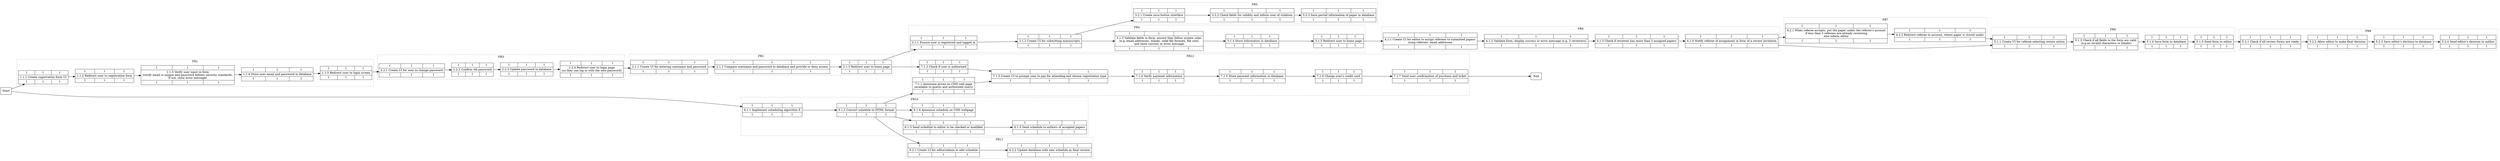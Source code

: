 digraph {
    rankdir=LR;
    node [ shape=record ]
    subgraph cluster_11 {
      graph[style=dotted];
      label = "FR1"
      111 [label="{1|1|1}|1.1.1 Create registration form UI|{1|1|1}"]
      112 [label="{1|1|1}|1.1.2 Redirect user to registration form|{1|1|1}"]
      113 [label="{1|1|1}|1.1.3 Verify user input in form\n(verify email is unique and password follows security standards.\nIf not, show error message)|{1|1|1}"]
      114 [label="{1|1|1}|1.1.4 Store user email and password in database|{1|1|1}"]
      115 [label="{1|1|1}|1.1.5 Redirect user to login screen|{1|1|1}"]
    }

      111 -> 112
      112 -> 113
      113 -> 114
      114 -> 115

    subgraph cluster_21 {
      graph[style=dotted];
      label = "FR2"
      211 [label="{1|1|1}|2.1.1 Create UI for entering username and password|{1|1|1}"]
      212 [label="{1|1|1}|2.1.2 Compare username and password to database and provide or deny access|{1|1|1}"]
      213 [label="{1|1|1}|2.1.3 Redirect user to home page|{1|1|1}"]
    }

      211 -> 212
      212 -> 213

    subgraph cluster_22 {
      graph[style=dotted];
      label = "FR3"
      221 [label="{1|1|1}|2.2.1 Create UI for user to change password|{1|1|1}"]
      222 [label="{1|1|1}|2.2.2 Confirm old password|{1|1|1}"]
      223 [label="{1|1|1}|2.2.3 Update password in database|{1|1|1}"]
      224 [label="{1|1|1}|2.2.4 Redirect user to login page\n(so they can log in with the new password)|{1|1|1}"]
    }

      221 -> 222
      222 -> 223
      223 -> 224

    subgraph cluster_31 {
      graph[style=dotted];
      label = "FR4"
      311 [label="{1|1|1}|3.1.1 Ensure user is registered and logged in|{1|1|1}"]
      312 [label="{1|1|1}|3.1.2 Create UI for submitting manuscripts|{1|1|1}"]
      313 [label="{1|1|1}|3.1.3 Validate fields in form, ensure they follow system rules\n(e.g. email addresses, blanks, valid file formats, file size)\nand show success or error message|{1|1|1}"]
      314 [label="{1|1|1}|3.1.4 Store information in database|{1|1|1}"]
      315 [label="{1|1|1}|3.1.5 Redirect user to home page|{1|1|1}"]
    }

      311 -> 312
      312 -> 313
      313 -> 314
      314 -> 315

    subgraph cluster_32 {
      graph[style=dotted];
      label = "FR5"
      321 [label="{1|1|1}|3.2.1 Create save button interface|{1|1|1}"]
      322 [label="{1|1|1}|3.2.2 Check fields for validity and inform user of violation|{1|1|1}"]
      323 [label="{1|1|1}|3.2.3 Save partial information of paper in database|{1|1|1}"]
    }

      321 -> 322
      322 -> 323

    subgraph cluster_41 {
      graph[style=dotted];
      label = "FR6"
      411 [label="{1|1|1}|4.1.1 Create UI for editor to assign referees to submitted papers\nusing referees' email addresses|{1|1|1}"]
      412 [label="{1|1|1}|4.1.2 Validate form, display success or error message (e.g. 3 reviewers)|{1|1|1}"]
      413 [label="{1|1|1}|4.1.3 Check if reviewer has more than 5 assigned papers|{1|1|1}"]
      414 [label="{1|1|1}|4.1.4 Notify referee of assignment in form of a review invitation|{1|1|1}"]
    }

      411 -> 412
      412 -> 413
      413 -> 414

    subgraph cluster_42 {
      graph[style=dotted];
      label = "FR7"
      421 [label="{1|1|1}|4.2.1 When referee accepts, put the paper under the referee's account\nif less than 3 referees are already reviewing\nelse inform editor|{1|1|1}"]
      422 [label="{1|1|1}|4.2.2 Redirect referee to account, where paper is stored under|{1|1|1}"]
    }

      421 -> 422

    subgraph cluster_51 {
      graph[style=dotted];
      label = "FR8"
      511 [label="{1|1|1}|5.1.1 Create UI for referee selecting review action|{1|1|1}"]
      512 [label="{1|1|1}|5.1.3 Check if all fields in the form are valid\n (e.g.no invalid characters or blanks)|{1|1|1}"]
      513 [label="{1|1|1}|5.1.4 Save form to database|{1|1|1}"]
      514 [label="{1|1|1}|5.1.5 Send form to editor|{1|1|1}"]
    }

      511 -> 512
      512 -> 513
      513 -> 514

    subgraph cluster_52 {
      graph[style=dotted];
      label = "FR9"
      521 [label="{1|1|1}|5.2.1 Check if all review forms are ready|{1|1|1}"]
      522 [label="{1|1|1}|5.2.2 Allow editor to make final decision|{1|1|1}"]
      523 [label="{1|1|1}|5.2.3 Save editor's decision to database|{1|1|1}"]
      524 [label="{1|1|1}|5.2.4 Send editor's decision to author|{1|1|1}"]
    }

      521 -> 522
      522 -> 523
      523 -> 524

    subgraph cluster_61 {
      graph[style=dotted];
      label = "FR10"
      611 [label="{1|1|1}|6.1.1 Implement scheduling algorithm X|{1|1|1}"]
      612 [label="{1|1|1}|6.1.2 Convert schedule to HTML format|{1|1|1}"]
      613 [label="{1|1|1}|6.1.3 Send schedule to editor to be checked or modified|{1|1|1}"]
      614 [label="{1|1|1}|6.1.4 Announce schedule on CMS webpage|{1|1|1}"]
      615 [label="{1|1|1}|6.1.5 Send schedule to authors of accepted papers|{1|1|1}"]
    }

      611 -> 612
      612 -> 613
      612 -> 614
      613 -> 615
      612 -> 711

    subgraph cluster_62 {
      graph[style=dotted];
      label = "FR11"
      621 [label="{1|1|1}|6.2.1 Create UI for editor/admin to edit schedule|{1|1|1}"]
      622 [label="{1|1|1}|6.2.2 Update database with new schedule as final version|{1|1|1}"]
    }

    621 -> 622

    subgraph cluster_7 {
      graph[style=dotted];
      label = "FR12"
      711 [label="{1|1|1}|7.1.1 Announce prices on CMS web page\n(available to guests and authorized users)|{1|1|1}"]
      712 [label="{1|1|1}|7.1.2 Check if user is authorized|{1|1|1}"]
      713 [label="{1|1|1}|7.1.3 Create UI to prompt user to pay for attending and choose registration type|{1|1|1}"]
      714 [label="{1|1|1}|7.1.4 Verify payment information|{1|1|1}"]
      715 [label="{1|1|1}|7.1.5 Store payment information in database|{1|1|1}"]
      716 [label="{1|1|1}|7.1.6 Charge user's credit card|{1|1|1}"]
      717 [label="{1|1|1}|7.1.7 Send user confirmation of purchase and ticket|{1|1|1}"]
}
    711 -> 713
    712 -> 713
    713 -> 714
    714 -> 715
    715 -> 716
    716 -> 717
    717 -> End


    Start -> 111
    115 -> 221
    213 -> 311
    312 -> 321
    414 -> 511
    414 -> 421
    514 -> 521
    Start -> 611
    422 -> 511
    213 -> 712
    612 -> 621
    224 -> 211
    315 -> 411
}

